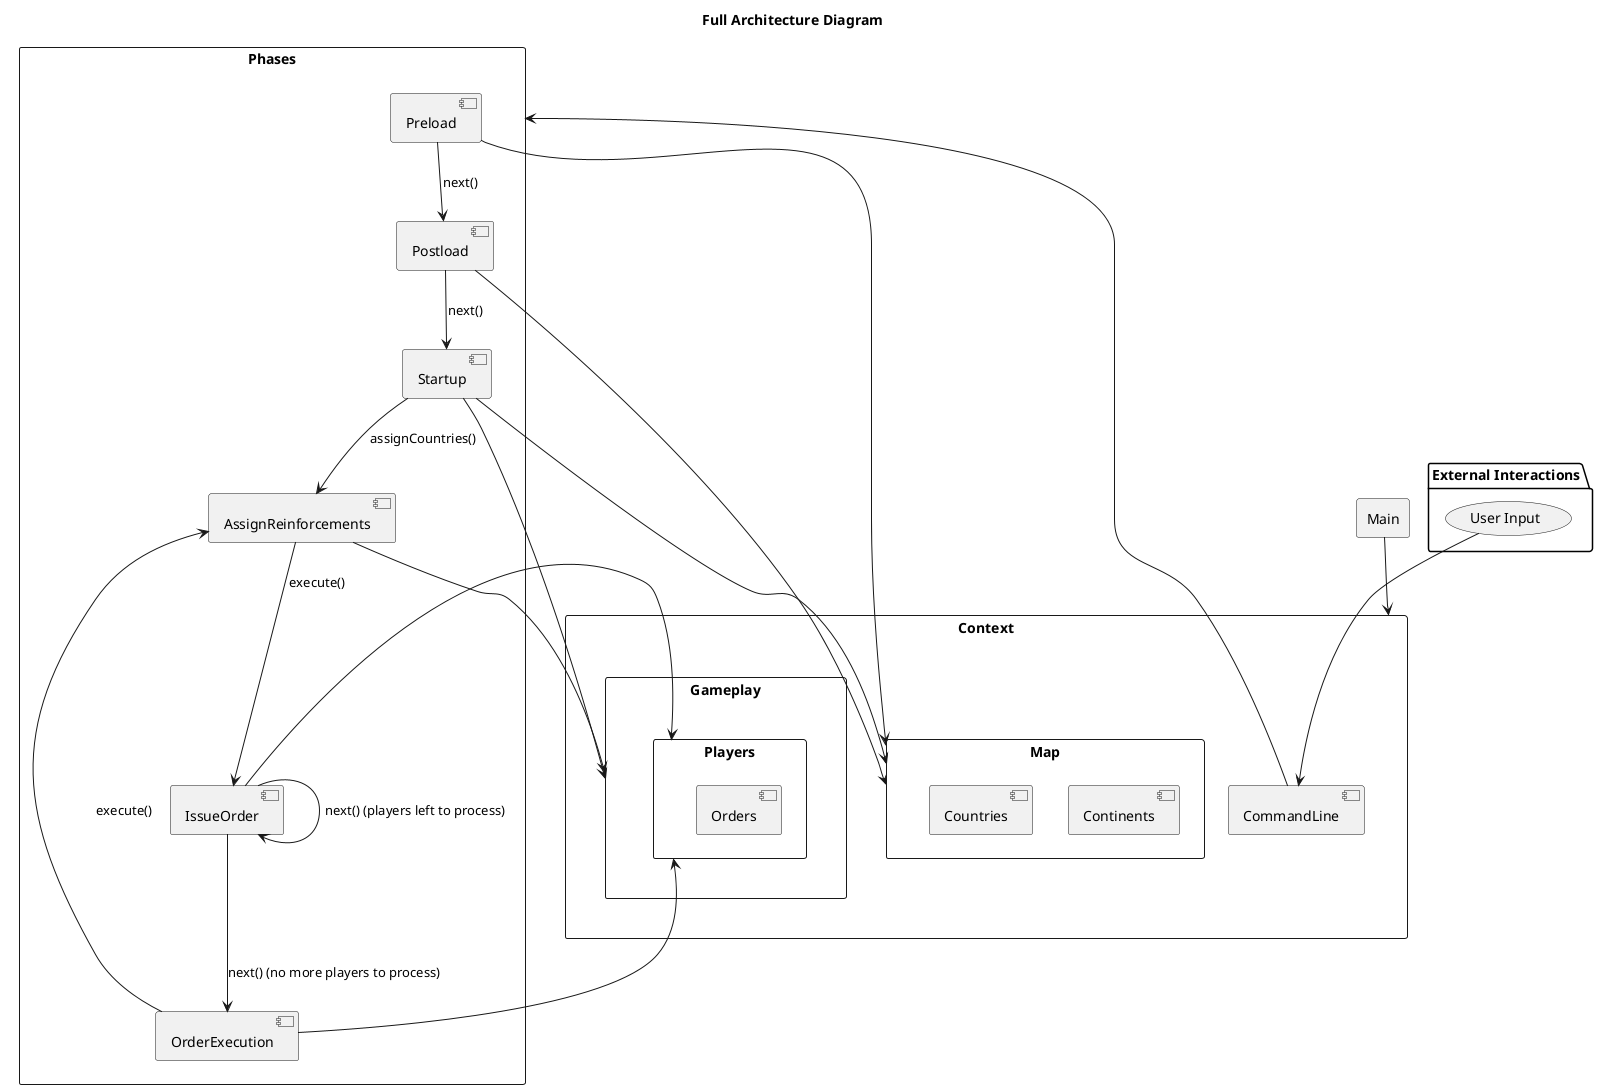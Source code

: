 @startuml
title Full Architecture Diagram

' Define the major components/modules of the system

rectangle "Phases" {
    [Preload]
    [Postload]
    [Startup]
    [AssignReinforcements]
    [IssueOrder]
    [OrderExecution]
    [Preload] --> [Postload] : next()
    [Postload] --> [Startup] : next()
    [Startup] --> [AssignReinforcements] : assignCountries()
    [AssignReinforcements] --> [IssueOrder]: execute()
    [IssueOrder] --> [IssueOrder]: next() (players left to process)
    [IssueOrder] --> [OrderExecution]: next() (no more players to process)
    [OrderExecution] --> [AssignReinforcements]: execute()
}

rectangle "Context" {
    [CommandLine]
    [CommandLine]-->[Phases]
    rectangle "Map" {
        [Continents]
        [Countries]
    }
    rectangle "Gameplay" {
        [Players]
    }

    rectangle "Players" {
        [Orders]
    }

    [Preload]->[Map]
    [Postload]->[Map]
    [Startup]->[Map]
    [Startup]->[Gameplay]
    [AssignReinforcements]->Gameplay
    [IssueOrder]->[Players]
    [OrderExecution]->[Players]
'
'    [CommandLine]-->[Continents]: Create/Remove
'    [CommandLine]-->[Countries]: Create/Remove
'    [CommandLine]-->[Players]: Create/Remove
'    [CommandLine]-->[Orders]: Add
}

package "External Interactions" {
    (User Input) --> [CommandLine]
}

' External interactions
rectangle "Main" {
    [Main] --> [Context]
}

' Define interaction flow and data flow
'[Gameplay] ..> [Map] : Interacts with map for game state
'[Gameplay] ..> [Context] : Manages game context
'[Map] ..> [Context] : Provides information to the context
'[Phases] ..> [Context] : Updates game state based on phases
@enduml
